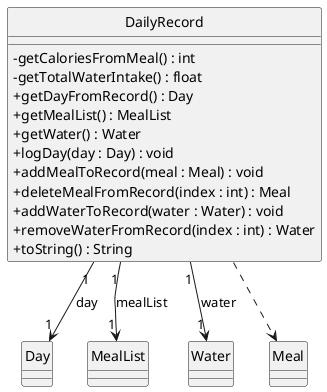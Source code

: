 @startuml
skinparam classAttributeIconSize 0
hide circle

class DailyRecord {
    - getCaloriesFromMeal() : int
    - getTotalWaterIntake() : float
    + getDayFromRecord() : Day
    + getMealList() : MealList
    + getWater() : Water
    + logDay(day : Day) : void
    + addMealToRecord(meal : Meal) : void
    + deleteMealFromRecord(index : int) : Meal
    + addWaterToRecord(water : Water) : void
    + removeWaterFromRecord(index : int) : Water
    + toString() : String
}

class Day
class MealList
class Water
class Meal

DailyRecord "1" --> "1" Day : day
DailyRecord "1" --> "1" MealList : mealList
DailyRecord "1" --> "1" Water : water

DailyRecord ..> Meal

@enduml
